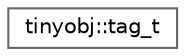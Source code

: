 digraph "Graphical Class Hierarchy"
{
 // LATEX_PDF_SIZE
  bgcolor="transparent";
  edge [fontname=Helvetica,fontsize=10,labelfontname=Helvetica,labelfontsize=10];
  node [fontname=Helvetica,fontsize=10,shape=box,height=0.2,width=0.4];
  rankdir="LR";
  Node0 [id="Node000000",label="tinyobj::tag_t",height=0.2,width=0.4,color="grey40", fillcolor="white", style="filled",URL="$structtinyobj_1_1tag__t.html",tooltip=" "];
}
